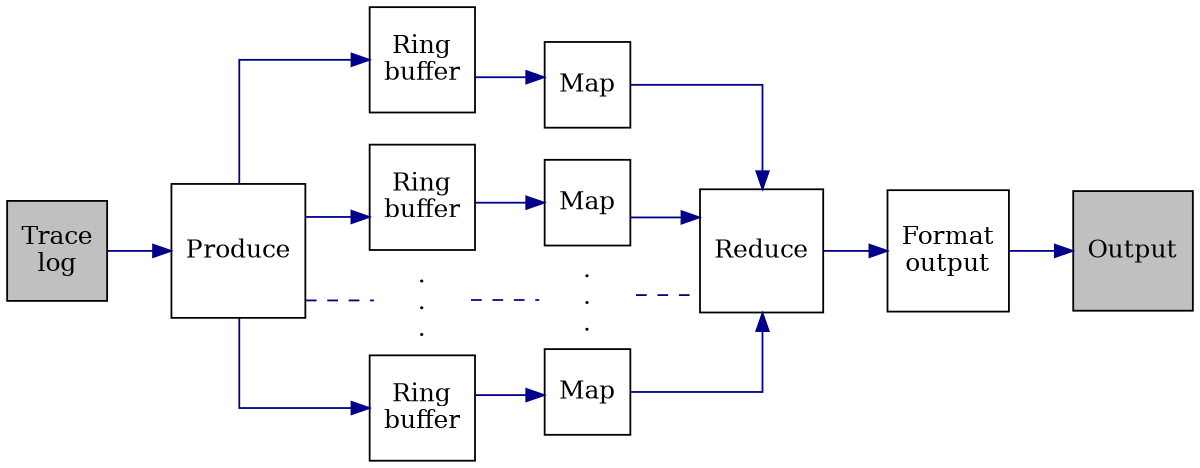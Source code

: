 digraph PET {
    rankdir = LR;
    size="8,5"
    splines=ortho;
    node [shape = square];
    edge [color = blue4];

    subgraph {
        rankdir = TB;
        rank="same";
        parse3 [shape="none",label=<.<br/>.<br/>.>,height="0.3",margin="0",fixedsize="true"];
        parse1->parse2 [style="invis"];
        parse2->parse3 [style="invis"];
        parse3->parse4 [style="invis"];
    };

    text->setup;
    text [label=<Trace<br/>log>,fillcolor=gray,style=filled];
    setup [label=<Produce>];

    setup -> split1,split2,split4;
    split1,split2,split4 [label=<Ring<br/>buffer>];
    split3 [shape="none",label=<.<br/>.<br/>.>,height="0.3",margin="0",fixedsize="true"];
    split1 -> parse1 -> merge;
    split2 -> parse2 -> merge;
    split4 -> parse4 -> merge;
    setup->split3 ->parse3->merge [style="dashed",arrowhead="none"];


    parse1 [label=<Map>];
    parse2 [label=<Map>];
    parse4 [label=<Map>];

    merge [label=<Reduce>];

    output [label=<Format<br/>output>];
    readable [label=<Output>,fillcolor=gray,style=filled];

    output->readable;
    merge->output;

}

